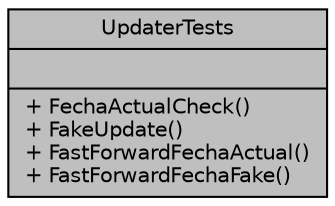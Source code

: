 digraph "UpdaterTests"
{
 // INTERACTIVE_SVG=YES
 // LATEX_PDF_SIZE
  edge [fontname="Helvetica",fontsize="10",labelfontname="Helvetica",labelfontsize="10"];
  node [fontname="Helvetica",fontsize="10",shape=record];
  Node1 [label="{UpdaterTests\n||+ FechaActualCheck()\l+ FakeUpdate()\l+ FastForwardFechaActual()\l+ FastForwardFechaFake()\l}",height=0.2,width=0.4,color="black", fillcolor="grey75", style="filled", fontcolor="black",tooltip=" "];
}
